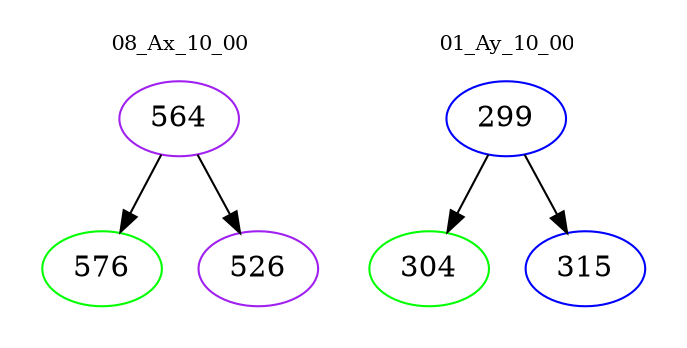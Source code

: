 digraph{
subgraph cluster_0 {
color = white
label = "08_Ax_10_00";
fontsize=10;
T0_564 [label="564", color="purple"]
T0_564 -> T0_576 [color="black"]
T0_576 [label="576", color="green"]
T0_564 -> T0_526 [color="black"]
T0_526 [label="526", color="purple"]
}
subgraph cluster_1 {
color = white
label = "01_Ay_10_00";
fontsize=10;
T1_299 [label="299", color="blue"]
T1_299 -> T1_304 [color="black"]
T1_304 [label="304", color="green"]
T1_299 -> T1_315 [color="black"]
T1_315 [label="315", color="blue"]
}
}
